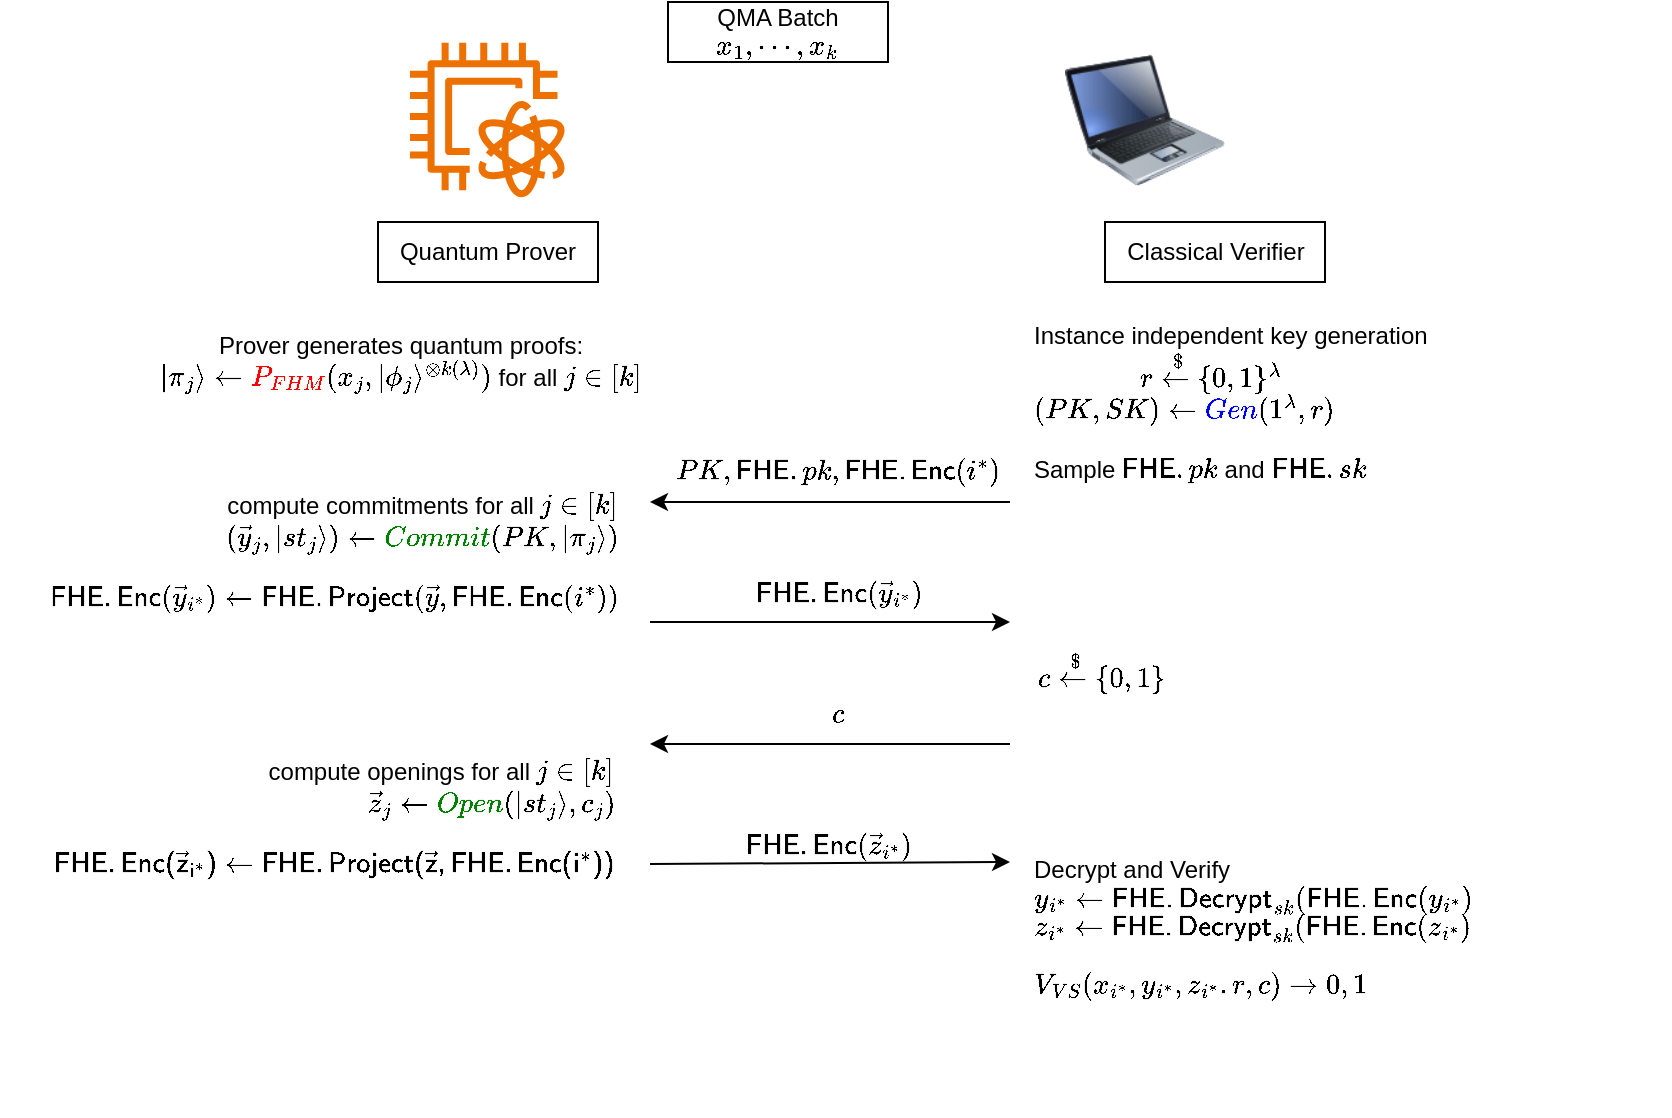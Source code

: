 <mxfile version="22.1.8" type="github">
  <diagram name="Page-1" id="SkYU8KdAvCaDjnTelJPn">
    <mxGraphModel dx="1828" dy="621" grid="1" gridSize="10" guides="1" tooltips="1" connect="1" arrows="1" fold="1" page="1" pageScale="1" pageWidth="850" pageHeight="1100" math="1" shadow="0">
      <root>
        <mxCell id="0" />
        <mxCell id="1" parent="0" />
        <mxCell id="L5jHSvvYiYVI9-WfiXNY-1" value="" style="shape=image;verticalLabelPosition=bottom;labelBackgroundColor=default;verticalAlign=top;aspect=fixed;imageAspect=0;image=https://i.etsystatic.com/19934258/r/il/329e2e/1883115379/il_570xN.1883115379_aqot.jpg;" parent="1" vertex="1">
          <mxGeometry x="577.5" y="170" width="80" height="80" as="geometry" />
        </mxCell>
        <mxCell id="L5jHSvvYiYVI9-WfiXNY-2" value="Classical Verifier" style="rounded=0;whiteSpace=wrap;html=1;" parent="1" vertex="1">
          <mxGeometry x="527.5" y="270" width="110" height="30" as="geometry" />
        </mxCell>
        <mxCell id="L5jHSvvYiYVI9-WfiXNY-3" value="" style="image;html=1;image=img/lib/clip_art/computers/Laptop_128x128.png" parent="1" vertex="1">
          <mxGeometry x="507.5" y="179" width="80" height="80" as="geometry" />
        </mxCell>
        <mxCell id="L5jHSvvYiYVI9-WfiXNY-4" value="" style="sketch=0;outlineConnect=0;fontColor=#232F3E;gradientColor=none;fillColor=#ED7100;strokeColor=none;dashed=0;verticalLabelPosition=bottom;verticalAlign=top;align=center;html=1;fontSize=12;fontStyle=0;aspect=fixed;pointerEvents=1;shape=mxgraph.aws4.braket_qpu;" parent="1" vertex="1">
          <mxGeometry x="180" y="180" width="78" height="78" as="geometry" />
        </mxCell>
        <mxCell id="L5jHSvvYiYVI9-WfiXNY-5" value="Quantum Prover" style="rounded=0;whiteSpace=wrap;html=1;" parent="1" vertex="1">
          <mxGeometry x="164" y="270" width="110" height="30" as="geometry" />
        </mxCell>
        <mxCell id="L5jHSvvYiYVI9-WfiXNY-6" value="" style="endArrow=classic;html=1;rounded=0;" parent="1" edge="1">
          <mxGeometry width="50" height="50" relative="1" as="geometry">
            <mxPoint x="300" y="470" as="sourcePoint" />
            <mxPoint x="480" y="470" as="targetPoint" />
          </mxGeometry>
        </mxCell>
        <mxCell id="L5jHSvvYiYVI9-WfiXNY-7" value="QMA Batch \( x_1, \cdots, x_k \)" style="rounded=0;whiteSpace=wrap;html=1;" parent="1" vertex="1">
          <mxGeometry x="309" y="160" width="110" height="30" as="geometry" />
        </mxCell>
        <mxCell id="L5jHSvvYiYVI9-WfiXNY-8" value="Prover generates quantum proofs:&lt;br&gt;\( |\pi_j\rangle \leftarrow&amp;nbsp;\textcolor{red}{&lt;br&gt;P_{FHM}}(x_j, |\phi_j\rangle^{\otimes k(\lambda)}) \) for all \( j \in [k]\)" style="text;html=1;align=center;verticalAlign=middle;resizable=0;points=[];autosize=1;strokeColor=none;fillColor=none;" parent="1" vertex="1">
          <mxGeometry x="-20" y="310" width="390" height="60" as="geometry" />
        </mxCell>
        <mxCell id="L5jHSvvYiYVI9-WfiXNY-9" value="&lt;div style=&quot;border-color: var(--border-color); text-align: right;&quot;&gt;compute commitments for all \( j \in [k]\)&lt;/div&gt;&lt;div style=&quot;border-color: var(--border-color); text-align: right;&quot;&gt;\((\vec{y}_j, |st_j\rangle) \leftarrow \textcolor{green}{Commit}(PK, |\pi_j\rangle)\)&lt;/div&gt;&lt;div style=&quot;border-color: var(--border-color); text-align: right;&quot;&gt;&lt;br&gt;&lt;/div&gt;&lt;div style=&quot;border-color: var(--border-color); text-align: right;&quot;&gt;\(\mathsf{FHE.Enc}(\vec{y}_{i^*})\gets \mathsf{FHE.Project}(\vec{y}, \mathsf{FHE.Enc}(i^*))\)&lt;/div&gt;" style="text;html=1;strokeColor=none;fillColor=none;align=center;verticalAlign=middle;whiteSpace=wrap;rounded=0;" parent="1" vertex="1">
          <mxGeometry x="-25" y="420" width="334" height="30" as="geometry" />
        </mxCell>
        <mxCell id="L5jHSvvYiYVI9-WfiXNY-10" value="\( \mathsf{FHE.Enc}(\vec{y}_{i^*})\)" style="text;html=1;strokeColor=none;fillColor=none;align=center;verticalAlign=middle;whiteSpace=wrap;rounded=0;" parent="1" vertex="1">
          <mxGeometry x="305" y="440" width="180" height="30" as="geometry" />
        </mxCell>
        <mxCell id="L5jHSvvYiYVI9-WfiXNY-11" value="\(c \xleftarrow{$} \{0,1\}\)" style="text;html=1;align=center;verticalAlign=middle;resizable=0;points=[];autosize=1;strokeColor=none;fillColor=none;" parent="1" vertex="1">
          <mxGeometry x="450" y="480" width="150" height="30" as="geometry" />
        </mxCell>
        <mxCell id="L5jHSvvYiYVI9-WfiXNY-12" value="" style="endArrow=classic;html=1;rounded=0;" parent="1" edge="1">
          <mxGeometry width="50" height="50" relative="1" as="geometry">
            <mxPoint x="480" y="531" as="sourcePoint" />
            <mxPoint x="300" y="531" as="targetPoint" />
          </mxGeometry>
        </mxCell>
        <mxCell id="L5jHSvvYiYVI9-WfiXNY-13" value="\( c \)" style="text;html=1;align=center;verticalAlign=middle;resizable=0;points=[];autosize=1;strokeColor=none;fillColor=none;" parent="1" vertex="1">
          <mxGeometry x="369" y="501" width="50" height="30" as="geometry" />
        </mxCell>
        <mxCell id="L5jHSvvYiYVI9-WfiXNY-14" value="&lt;div style=&quot;border-color: var(--border-color); caret-color: rgb(0, 0, 0); color: rgb(0, 0, 0); font-family: Helvetica; font-size: 12px; font-style: normal; font-variant-caps: normal; font-weight: 400; letter-spacing: normal; text-align: right; text-indent: 0px; text-transform: none; word-spacing: 0px; -webkit-text-stroke-width: 0px; text-decoration: none;&quot;&gt;compute openings for all \( j \in [k]\)&lt;/div&gt;&lt;div style=&quot;border-color: var(--border-color); caret-color: rgb(0, 0, 0); color: rgb(0, 0, 0); font-family: Helvetica; font-size: 12px; font-style: normal; font-variant-caps: normal; font-weight: 400; letter-spacing: normal; text-align: right; text-indent: 0px; text-transform: none; word-spacing: 0px; -webkit-text-stroke-width: 0px; text-decoration: none;&quot;&gt;\(\vec{z}_j \leftarrow \textcolor{green}{Open}(|st_j\rangle, c_j)\)&lt;br&gt;&lt;/div&gt;&lt;div style=&quot;border-color: var(--border-color); caret-color: rgb(0, 0, 0); color: rgb(0, 0, 0); font-family: Helvetica; font-size: 12px; font-style: normal; font-variant-caps: normal; font-weight: 400; letter-spacing: normal; text-align: right; text-indent: 0px; text-transform: none; word-spacing: 0px; -webkit-text-stroke-width: 0px; text-decoration: none;&quot;&gt;&lt;br&gt;&lt;/div&gt;&lt;div style=&quot;border-color: var(--border-color); caret-color: rgb(0, 0, 0); color: rgb(0, 0, 0); font-family: Helvetica; font-size: 12px; font-style: normal; font-variant-caps: normal; font-weight: 400; letter-spacing: normal; text-align: right; text-indent: 0px; text-transform: none; word-spacing: 0px; -webkit-text-stroke-width: 0px; text-decoration: none;&quot;&gt;\(\mathsf{FHE.Enc(\vec{z}_{i^*})\gets \mathsf{FHE.Project}(\vec{z}, \mathsf{FHE.Enc}(i^*))} \)&lt;/div&gt;" style="text;whiteSpace=wrap;html=1;" parent="1" vertex="1">
          <mxGeometry y="531" width="298.5" height="69" as="geometry" />
        </mxCell>
        <mxCell id="L5jHSvvYiYVI9-WfiXNY-15" value="" style="endArrow=classic;html=1;rounded=0;" parent="1" edge="1">
          <mxGeometry width="50" height="50" relative="1" as="geometry">
            <mxPoint x="300" y="591" as="sourcePoint" />
            <mxPoint x="480" y="590" as="targetPoint" />
          </mxGeometry>
        </mxCell>
        <mxCell id="L5jHSvvYiYVI9-WfiXNY-18" value="" style="endArrow=classic;html=1;rounded=0;" parent="1" edge="1">
          <mxGeometry width="50" height="50" relative="1" as="geometry">
            <mxPoint x="480" y="410" as="sourcePoint" />
            <mxPoint x="300" y="410" as="targetPoint" />
          </mxGeometry>
        </mxCell>
        <mxCell id="L5jHSvvYiYVI9-WfiXNY-19" value="\( PK, \mathsf{FHE}.pk, \mathsf{FHE.Enc}(i^*) \)&amp;nbsp;" style="text;html=1;align=center;verticalAlign=middle;resizable=0;points=[];autosize=1;strokeColor=none;fillColor=none;" parent="1" vertex="1">
          <mxGeometry x="250" y="380" width="290" height="30" as="geometry" />
        </mxCell>
        <mxCell id="L5jHSvvYiYVI9-WfiXNY-20" value="&lt;div style=&quot;border-color: var(--border-color);&quot;&gt;Instance independent key generation&lt;/div&gt;&lt;div style=&quot;border-color: var(--border-color);&quot;&gt;&lt;span style=&quot;white-space: pre;&quot;&gt;&#x9;&lt;span style=&quot;white-space: pre;&quot;&gt;&#x9;&lt;/span&gt;&lt;/span&gt;\(r \xleftarrow{$} \{0,1\}^\lambda \)&lt;/div&gt;&lt;div style=&quot;border-color: var(--border-color);&quot;&gt;\((PK,SK)\leftarrow \textcolor{blue}{Gen}(1^\lambda, r)\)&lt;/div&gt;&lt;div style=&quot;border-color: var(--border-color);&quot;&gt;&lt;br&gt;&lt;/div&gt;&lt;div style=&quot;border-color: var(--border-color);&quot;&gt;Sample \(\mathsf{FHE}.pk\) and \(\mathsf{FHE}.sk\)&lt;/div&gt;" style="text;html=1;align=left;verticalAlign=middle;resizable=0;points=[];autosize=1;strokeColor=none;fillColor=none;" parent="1" vertex="1">
          <mxGeometry x="490" y="320" width="320" height="80" as="geometry" />
        </mxCell>
        <mxCell id="L5jHSvvYiYVI9-WfiXNY-21" value="" style="shape=image;html=1;verticalAlign=top;verticalLabelPosition=bottom;labelBackgroundColor=#ffffff;imageAspect=0;aspect=fixed;image=https://cdn1.iconfinder.com/data/icons/unicons-line-vol-3/24/exclamation-triangle-128.png;imageBackground=none;" parent="1" vertex="1">
          <mxGeometry x="634.5" y="211" width="48" height="48" as="geometry" />
        </mxCell>
        <mxCell id="yIEqXpMxeJQqJXoz-Uti-2" value="\( \mathsf{FHE.Enc}(\vec{z}_{i^*})\)" style="text;html=1;strokeColor=none;fillColor=none;align=center;verticalAlign=middle;whiteSpace=wrap;rounded=0;" vertex="1" parent="1">
          <mxGeometry x="298.5" y="565.5" width="180" height="30" as="geometry" />
        </mxCell>
        <mxCell id="yIEqXpMxeJQqJXoz-Uti-3" value="&lt;div style=&quot;border-color: var(--border-color); caret-color: rgb(0, 0, 0); color: rgb(0, 0, 0); font-family: Helvetica; font-size: 12px; font-style: normal; font-variant-caps: normal; font-weight: 400; letter-spacing: normal; text-indent: 0px; text-transform: none; word-spacing: 0px; -webkit-text-stroke-width: 0px; text-decoration: none;&quot;&gt;Decrypt and Verify&lt;/div&gt;&lt;div style=&quot;border-color: var(--border-color); caret-color: rgb(0, 0, 0); color: rgb(0, 0, 0); font-family: Helvetica; font-size: 12px; font-style: normal; font-variant-caps: normal; font-weight: 400; letter-spacing: normal; text-indent: 0px; text-transform: none; word-spacing: 0px; -webkit-text-stroke-width: 0px; text-decoration: none;&quot;&gt;\( y_{i^*} \gets \mathsf{FHE.Decrypt}_{sk}(\mathsf{FHE.Enc}(y_{i^*})\)&lt;/div&gt;&lt;div style=&quot;border-color: var(--border-color); caret-color: rgb(0, 0, 0); color: rgb(0, 0, 0); font-family: Helvetica; font-size: 12px; font-style: normal; font-variant-caps: normal; font-weight: 400; letter-spacing: normal; text-indent: 0px; text-transform: none; word-spacing: 0px; -webkit-text-stroke-width: 0px; text-decoration: none;&quot;&gt;&lt;div style=&quot;border-color: var(--border-color);&quot;&gt;\( z_{i^*} \gets \mathsf{FHE.Decrypt}_{sk}(\mathsf{FHE.Enc}(z_{i^*})\)&lt;/div&gt;&lt;div style=&quot;border-color: var(--border-color);&quot;&gt;&lt;br&gt;&lt;/div&gt;&lt;div style=&quot;border-color: var(--border-color);&quot;&gt;\( V_{VS}(x_{i^*}, y_{i^*}, z_{i^*}. r, c) \rightarrow 0, 1\)&lt;/div&gt;&lt;div&gt;&lt;br&gt;&lt;/div&gt;&lt;/div&gt;" style="text;whiteSpace=wrap;html=1;" vertex="1" parent="1">
          <mxGeometry x="490" y="580" width="230" height="100" as="geometry" />
        </mxCell>
      </root>
    </mxGraphModel>
  </diagram>
</mxfile>
